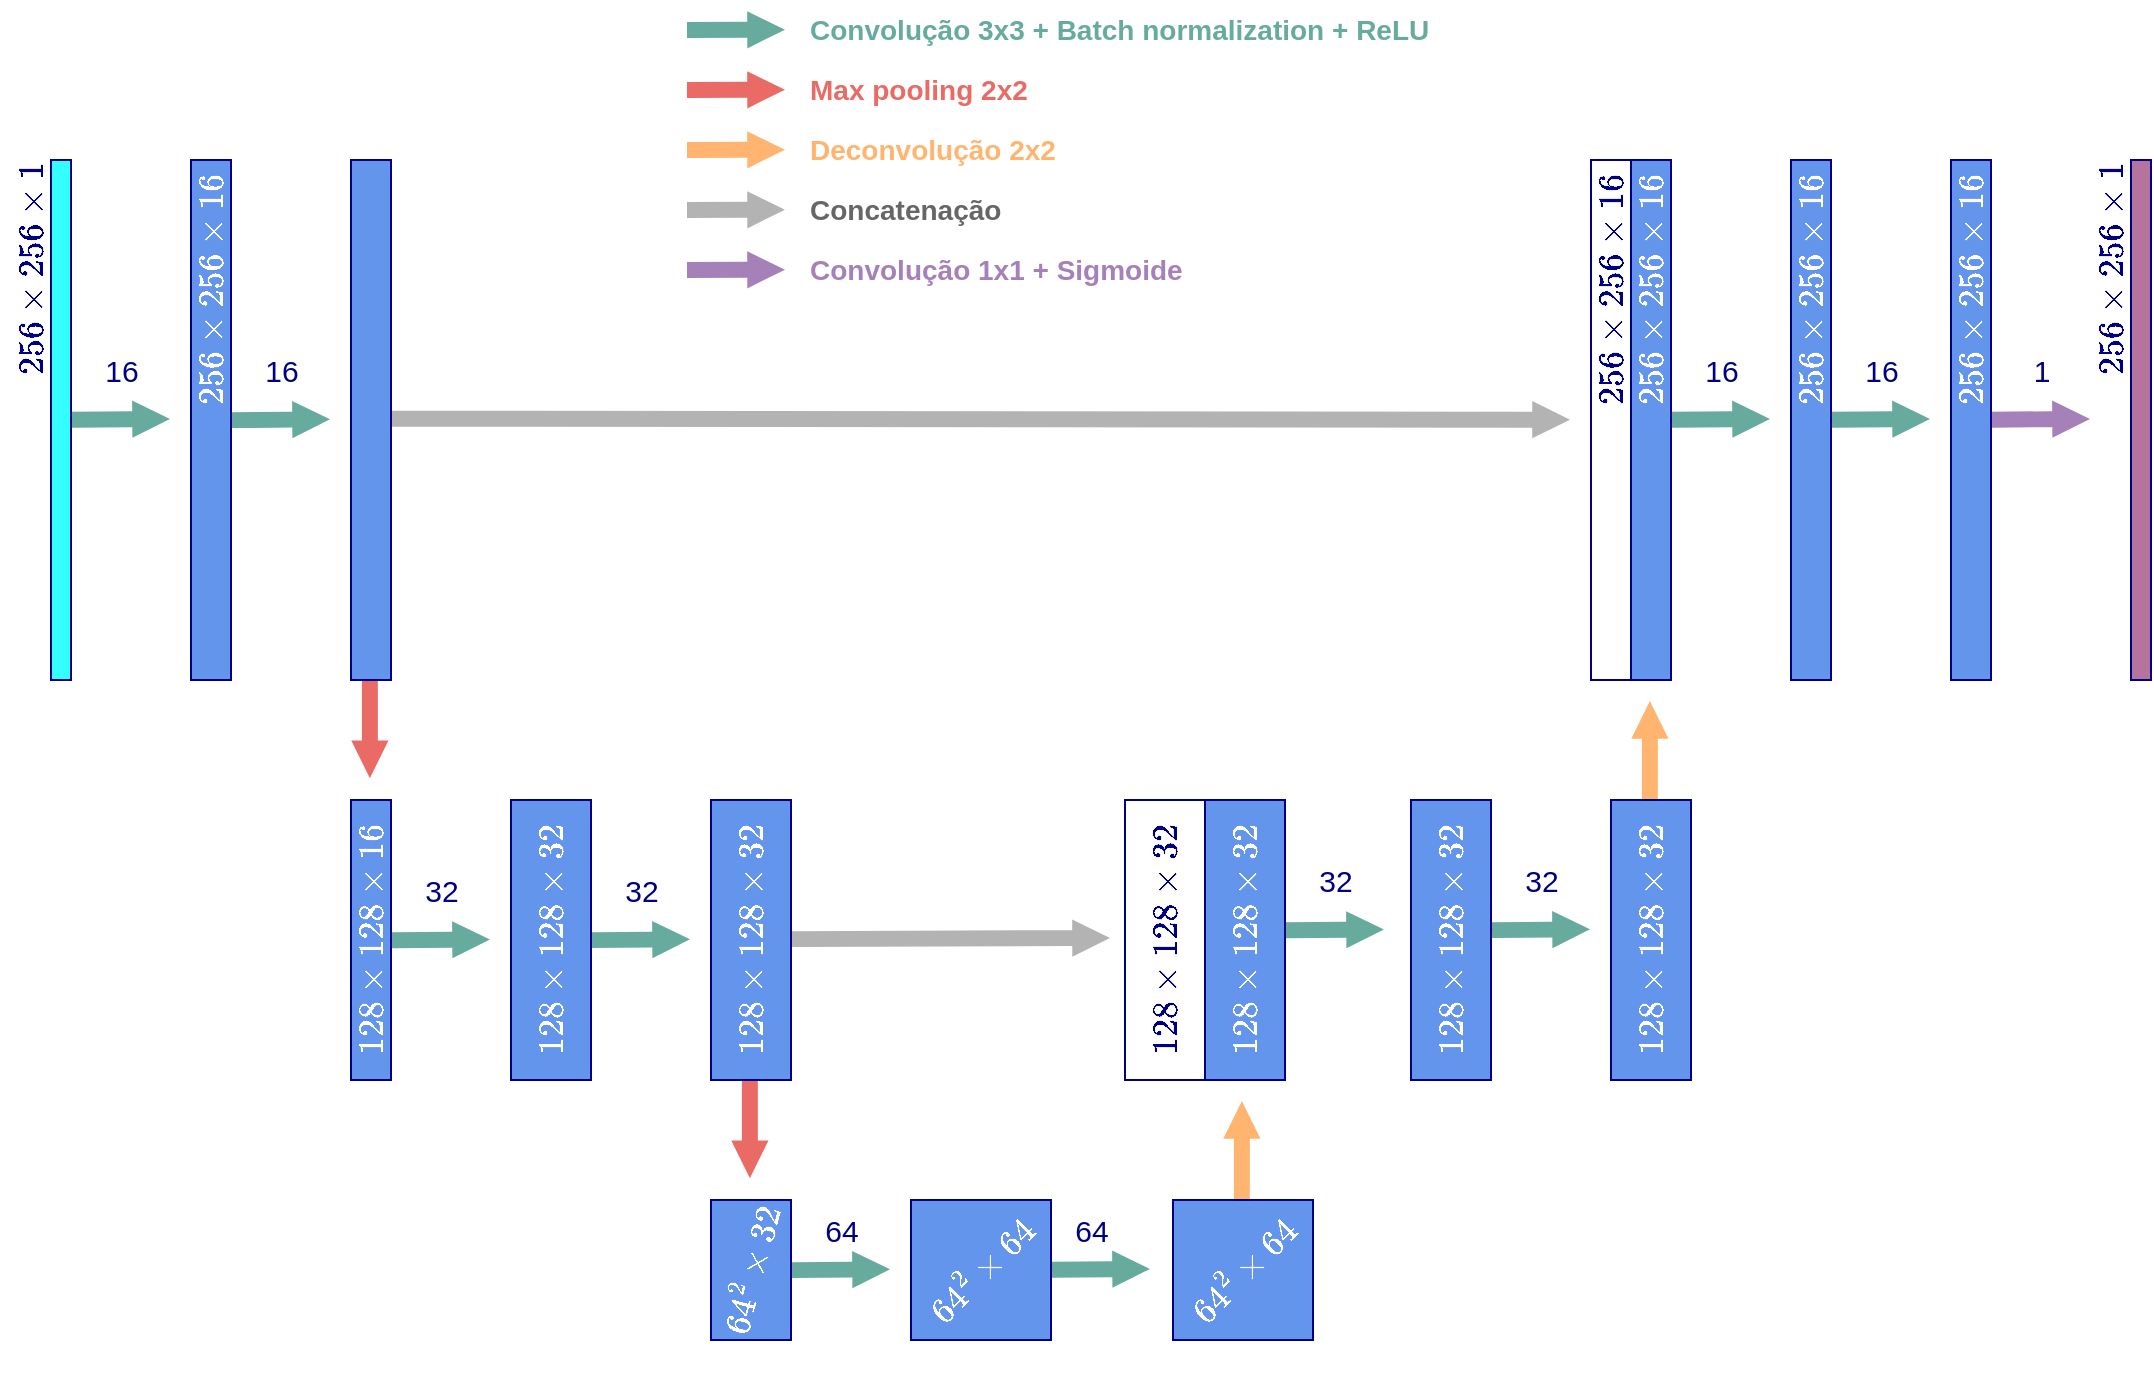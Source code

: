 <mxfile version="21.6.8" type="github">
  <diagram name="Página-1" id="35HbU1CjlxEVRmwq7WXa">
    <mxGraphModel dx="1912" dy="1071" grid="1" gridSize="10" guides="1" tooltips="1" connect="1" arrows="1" fold="1" page="1" pageScale="1" pageWidth="827" pageHeight="1169" math="1" shadow="0">
      <root>
        <mxCell id="0" />
        <mxCell id="1" parent="0" />
        <mxCell id="EHvD2iD8Bu7HrQftm9rs-176" value="" style="group" vertex="1" connectable="0" parent="1">
          <mxGeometry x="550" y="40" width="390" height="150" as="geometry" />
        </mxCell>
        <mxCell id="EHvD2iD8Bu7HrQftm9rs-23" value="" style="group" vertex="1" connectable="0" parent="EHvD2iD8Bu7HrQftm9rs-176">
          <mxGeometry width="390" height="30" as="geometry" />
        </mxCell>
        <mxCell id="EHvD2iD8Bu7HrQftm9rs-18" value="Convolução 3x3 + Batch normalization + ReLU" style="text;strokeColor=none;fillColor=none;align=left;verticalAlign=middle;whiteSpace=wrap;rounded=0;fontStyle=1;fontColor=#67AB9F;labelBorderColor=none;labelBackgroundColor=none;html=1;fontSize=14;" vertex="1" parent="EHvD2iD8Bu7HrQftm9rs-23">
          <mxGeometry x="60" width="330" height="30" as="geometry" />
        </mxCell>
        <mxCell id="EHvD2iD8Bu7HrQftm9rs-19" value="" style="shape=flexArrow;endArrow=classic;html=1;rounded=0;fillColor=#67AB9F;strokeColor=none;endWidth=9.648;endSize=5.958;width=7.974;" edge="1" parent="EHvD2iD8Bu7HrQftm9rs-23">
          <mxGeometry width="50" height="50" relative="1" as="geometry">
            <mxPoint y="15" as="sourcePoint" />
            <mxPoint x="50" y="14.83" as="targetPoint" />
          </mxGeometry>
        </mxCell>
        <mxCell id="EHvD2iD8Bu7HrQftm9rs-161" value="" style="group" vertex="1" connectable="0" parent="EHvD2iD8Bu7HrQftm9rs-176">
          <mxGeometry y="30" width="390" height="30" as="geometry" />
        </mxCell>
        <mxCell id="EHvD2iD8Bu7HrQftm9rs-162" value="Max pooling 2x2" style="text;strokeColor=none;fillColor=none;align=left;verticalAlign=middle;whiteSpace=wrap;rounded=0;fontStyle=1;fontColor=#EA6B66;labelBorderColor=none;labelBackgroundColor=none;html=1;fontSize=14;" vertex="1" parent="EHvD2iD8Bu7HrQftm9rs-161">
          <mxGeometry x="60" width="330" height="30" as="geometry" />
        </mxCell>
        <mxCell id="EHvD2iD8Bu7HrQftm9rs-163" value="" style="shape=flexArrow;endArrow=classic;html=1;rounded=0;fillColor=#EA6B66;strokeColor=none;endWidth=9.648;endSize=5.958;width=7.974;" edge="1" parent="EHvD2iD8Bu7HrQftm9rs-161">
          <mxGeometry width="50" height="50" relative="1" as="geometry">
            <mxPoint y="15" as="sourcePoint" />
            <mxPoint x="50" y="14.83" as="targetPoint" />
          </mxGeometry>
        </mxCell>
        <mxCell id="EHvD2iD8Bu7HrQftm9rs-164" value="" style="group" vertex="1" connectable="0" parent="EHvD2iD8Bu7HrQftm9rs-176">
          <mxGeometry y="60" width="390" height="30" as="geometry" />
        </mxCell>
        <mxCell id="EHvD2iD8Bu7HrQftm9rs-165" value="Deconvolução 2x2" style="text;strokeColor=none;fillColor=none;align=left;verticalAlign=middle;whiteSpace=wrap;rounded=0;fontStyle=1;fontColor=#FFB570;labelBorderColor=none;labelBackgroundColor=none;html=1;fontSize=14;" vertex="1" parent="EHvD2iD8Bu7HrQftm9rs-164">
          <mxGeometry x="60" width="330" height="30" as="geometry" />
        </mxCell>
        <mxCell id="EHvD2iD8Bu7HrQftm9rs-166" value="" style="shape=flexArrow;endArrow=classic;html=1;rounded=0;fillColor=#FFB570;strokeColor=none;endWidth=9.648;endSize=5.958;width=7.974;fontColor=#FFB570;" edge="1" parent="EHvD2iD8Bu7HrQftm9rs-164">
          <mxGeometry width="50" height="50" relative="1" as="geometry">
            <mxPoint y="15" as="sourcePoint" />
            <mxPoint x="50" y="14.83" as="targetPoint" />
          </mxGeometry>
        </mxCell>
        <mxCell id="EHvD2iD8Bu7HrQftm9rs-167" value="" style="group" vertex="1" connectable="0" parent="EHvD2iD8Bu7HrQftm9rs-176">
          <mxGeometry y="90" width="390" height="30" as="geometry" />
        </mxCell>
        <mxCell id="EHvD2iD8Bu7HrQftm9rs-168" value="Concatenação" style="text;strokeColor=none;fillColor=none;align=left;verticalAlign=middle;whiteSpace=wrap;rounded=0;fontStyle=1;fontColor=#666666;labelBorderColor=none;labelBackgroundColor=none;html=1;fontSize=14;" vertex="1" parent="EHvD2iD8Bu7HrQftm9rs-167">
          <mxGeometry x="60" width="330" height="30" as="geometry" />
        </mxCell>
        <mxCell id="EHvD2iD8Bu7HrQftm9rs-169" value="" style="shape=flexArrow;endArrow=classic;html=1;rounded=0;fillColor=#B3B3B3;strokeColor=none;endWidth=9.648;endSize=5.958;width=7.974;" edge="1" parent="EHvD2iD8Bu7HrQftm9rs-167">
          <mxGeometry width="50" height="50" relative="1" as="geometry">
            <mxPoint y="15" as="sourcePoint" />
            <mxPoint x="50" y="14.83" as="targetPoint" />
          </mxGeometry>
        </mxCell>
        <mxCell id="EHvD2iD8Bu7HrQftm9rs-170" value="" style="group" vertex="1" connectable="0" parent="EHvD2iD8Bu7HrQftm9rs-176">
          <mxGeometry y="120" width="390" height="30" as="geometry" />
        </mxCell>
        <mxCell id="EHvD2iD8Bu7HrQftm9rs-171" value="Convolução 1x1 + Sigmoide" style="text;strokeColor=none;fillColor=none;align=left;verticalAlign=middle;whiteSpace=wrap;rounded=0;fontStyle=1;fontColor=#A680B8;labelBorderColor=none;labelBackgroundColor=none;html=1;fontSize=14;" vertex="1" parent="EHvD2iD8Bu7HrQftm9rs-170">
          <mxGeometry x="60" width="330" height="30" as="geometry" />
        </mxCell>
        <mxCell id="EHvD2iD8Bu7HrQftm9rs-172" value="" style="shape=flexArrow;endArrow=classic;html=1;rounded=0;fillColor=#A680B8;strokeColor=none;endWidth=9.648;endSize=5.958;width=7.974;" edge="1" parent="EHvD2iD8Bu7HrQftm9rs-170">
          <mxGeometry width="50" height="50" relative="1" as="geometry">
            <mxPoint y="15" as="sourcePoint" />
            <mxPoint x="50" y="14.83" as="targetPoint" />
          </mxGeometry>
        </mxCell>
        <mxCell id="EHvD2iD8Bu7HrQftm9rs-177" value="" style="group" vertex="1" connectable="0" parent="1">
          <mxGeometry x="207.5" y="120" width="1075" height="590" as="geometry" />
        </mxCell>
        <mxCell id="EHvD2iD8Bu7HrQftm9rs-2" value="" style="rounded=0;whiteSpace=wrap;html=1;strokeColor=#000080;fillColor=#33FFFF;" vertex="1" parent="EHvD2iD8Bu7HrQftm9rs-177">
          <mxGeometry x="25" width="10" height="260" as="geometry" />
        </mxCell>
        <mxCell id="EHvD2iD8Bu7HrQftm9rs-3" value="" style="rounded=0;whiteSpace=wrap;html=1;strokeColor=#000080;fillColor=#6495ED;" vertex="1" parent="EHvD2iD8Bu7HrQftm9rs-177">
          <mxGeometry x="95" width="20" height="260" as="geometry" />
        </mxCell>
        <mxCell id="EHvD2iD8Bu7HrQftm9rs-22" value="" style="shape=flexArrow;endArrow=classic;html=1;rounded=0;fillColor=#67AB9F;strokeColor=none;endWidth=9.648;endSize=5.958;width=7.974;" edge="1" parent="EHvD2iD8Bu7HrQftm9rs-177">
          <mxGeometry width="50" height="50" relative="1" as="geometry">
            <mxPoint x="35" y="129.84" as="sourcePoint" />
            <mxPoint x="85" y="129.44" as="targetPoint" />
          </mxGeometry>
        </mxCell>
        <mxCell id="EHvD2iD8Bu7HrQftm9rs-24" value="" style="shape=flexArrow;endArrow=classic;html=1;rounded=0;fillColor=#67AB9F;strokeColor=none;endWidth=9.648;endSize=5.958;width=7.974;" edge="1" parent="EHvD2iD8Bu7HrQftm9rs-177">
          <mxGeometry width="50" height="50" relative="1" as="geometry">
            <mxPoint x="115" y="130.07" as="sourcePoint" />
            <mxPoint x="165" y="129.67" as="targetPoint" />
          </mxGeometry>
        </mxCell>
        <mxCell id="EHvD2iD8Bu7HrQftm9rs-25" value="" style="shape=flexArrow;endArrow=classic;html=1;rounded=0;fillColor=#EA6B66;strokeColor=none;endWidth=9.648;endSize=5.958;width=7.974;" edge="1" parent="EHvD2iD8Bu7HrQftm9rs-177">
          <mxGeometry width="50" height="50" relative="1" as="geometry">
            <mxPoint x="184.44" y="260" as="sourcePoint" />
            <mxPoint x="184.44" y="309.6" as="targetPoint" />
          </mxGeometry>
        </mxCell>
        <mxCell id="EHvD2iD8Bu7HrQftm9rs-26" value="" style="rounded=0;whiteSpace=wrap;html=1;strokeColor=#000080;fillColor=#6495ED;" vertex="1" parent="EHvD2iD8Bu7HrQftm9rs-177">
          <mxGeometry x="175" y="320" width="20" height="140" as="geometry" />
        </mxCell>
        <mxCell id="EHvD2iD8Bu7HrQftm9rs-31" value="16" style="text;html=1;strokeColor=none;fillColor=none;align=center;verticalAlign=middle;whiteSpace=wrap;rounded=0;fontColor=#000080;rotation=0;fontSize=15;" vertex="1" parent="EHvD2iD8Bu7HrQftm9rs-177">
          <mxGeometry x="45" y="90" width="30" height="30" as="geometry" />
        </mxCell>
        <mxCell id="EHvD2iD8Bu7HrQftm9rs-32" value="" style="rounded=0;whiteSpace=wrap;html=1;strokeColor=#000080;fillColor=#6495ED;" vertex="1" parent="EHvD2iD8Bu7HrQftm9rs-177">
          <mxGeometry x="175" width="20" height="260" as="geometry" />
        </mxCell>
        <mxCell id="EHvD2iD8Bu7HrQftm9rs-34" value="16" style="text;html=1;strokeColor=none;fillColor=none;align=center;verticalAlign=middle;whiteSpace=wrap;rounded=0;fontColor=#000080;rotation=0;fontSize=15;" vertex="1" parent="EHvD2iD8Bu7HrQftm9rs-177">
          <mxGeometry x="125" y="90" width="30" height="30" as="geometry" />
        </mxCell>
        <mxCell id="EHvD2iD8Bu7HrQftm9rs-36" value="$$128\times 128\times16$$" style="text;html=1;strokeColor=none;fillColor=none;align=center;verticalAlign=middle;whiteSpace=wrap;rounded=0;fontColor=#ffffff;rotation=-90;fontSize=15;" vertex="1" parent="EHvD2iD8Bu7HrQftm9rs-177">
          <mxGeometry x="155" y="375" width="60" height="30" as="geometry" />
        </mxCell>
        <mxCell id="EHvD2iD8Bu7HrQftm9rs-39" value="$$256\times256\times1$$" style="text;html=1;strokeColor=none;fillColor=none;align=center;verticalAlign=middle;whiteSpace=wrap;rounded=0;fontColor=#000080;rotation=-90;fontSize=15;" vertex="1" parent="EHvD2iD8Bu7HrQftm9rs-177">
          <mxGeometry x="-15" y="40" width="60" height="30" as="geometry" />
        </mxCell>
        <mxCell id="EHvD2iD8Bu7HrQftm9rs-40" value="" style="shape=flexArrow;endArrow=classic;html=1;rounded=0;fillColor=#67AB9F;strokeColor=none;endWidth=9.648;endSize=5.958;width=7.974;" edge="1" parent="EHvD2iD8Bu7HrQftm9rs-177">
          <mxGeometry width="50" height="50" relative="1" as="geometry">
            <mxPoint x="195" y="390.12" as="sourcePoint" />
            <mxPoint x="245" y="389.72" as="targetPoint" />
          </mxGeometry>
        </mxCell>
        <mxCell id="EHvD2iD8Bu7HrQftm9rs-43" value="" style="shape=flexArrow;endArrow=classic;html=1;rounded=0;fillColor=#67AB9F;strokeColor=none;endWidth=9.648;endSize=5.958;width=7.974;" edge="1" parent="EHvD2iD8Bu7HrQftm9rs-177">
          <mxGeometry width="50" height="50" relative="1" as="geometry">
            <mxPoint x="295" y="390.07" as="sourcePoint" />
            <mxPoint x="345" y="389.67" as="targetPoint" />
          </mxGeometry>
        </mxCell>
        <mxCell id="EHvD2iD8Bu7HrQftm9rs-47" value="" style="shape=flexArrow;endArrow=classic;html=1;rounded=0;fillColor=#EA6B66;strokeColor=none;endWidth=9.648;endSize=5.958;width=7.974;" edge="1" parent="EHvD2iD8Bu7HrQftm9rs-177">
          <mxGeometry width="50" height="50" relative="1" as="geometry">
            <mxPoint x="374.44" y="460" as="sourcePoint" />
            <mxPoint x="374.44" y="509.6" as="targetPoint" />
          </mxGeometry>
        </mxCell>
        <mxCell id="EHvD2iD8Bu7HrQftm9rs-48" value="32" style="text;html=1;strokeColor=none;fillColor=none;align=center;verticalAlign=middle;whiteSpace=wrap;rounded=0;fontColor=#000080;rotation=0;fontSize=15;" vertex="1" parent="EHvD2iD8Bu7HrQftm9rs-177">
          <mxGeometry x="205" y="350" width="30" height="30" as="geometry" />
        </mxCell>
        <mxCell id="EHvD2iD8Bu7HrQftm9rs-50" value="32" style="text;html=1;strokeColor=none;fillColor=none;align=center;verticalAlign=middle;whiteSpace=wrap;rounded=0;fontColor=#000080;rotation=0;fontSize=15;" vertex="1" parent="EHvD2iD8Bu7HrQftm9rs-177">
          <mxGeometry x="305" y="350" width="30" height="30" as="geometry" />
        </mxCell>
        <mxCell id="EHvD2iD8Bu7HrQftm9rs-57" value="" style="shape=flexArrow;endArrow=classic;html=1;rounded=0;fillColor=#67AB9F;strokeColor=none;endWidth=9.648;endSize=5.958;width=7.974;" edge="1" parent="EHvD2iD8Bu7HrQftm9rs-177">
          <mxGeometry width="50" height="50" relative="1" as="geometry">
            <mxPoint x="395" y="555.07" as="sourcePoint" />
            <mxPoint x="445" y="554.67" as="targetPoint" />
          </mxGeometry>
        </mxCell>
        <mxCell id="EHvD2iD8Bu7HrQftm9rs-72" value="64" style="text;html=1;strokeColor=none;fillColor=none;align=center;verticalAlign=middle;whiteSpace=wrap;rounded=0;fontColor=#000080;rotation=0;fontSize=15;" vertex="1" parent="EHvD2iD8Bu7HrQftm9rs-177">
          <mxGeometry x="405" y="520" width="30" height="30" as="geometry" />
        </mxCell>
        <mxCell id="EHvD2iD8Bu7HrQftm9rs-74" value="" style="shape=flexArrow;endArrow=classic;html=1;rounded=0;fillColor=#67AB9F;strokeColor=none;endWidth=9.648;endSize=5.958;width=7.974;" edge="1" parent="EHvD2iD8Bu7HrQftm9rs-177">
          <mxGeometry width="50" height="50" relative="1" as="geometry">
            <mxPoint x="525" y="554.84" as="sourcePoint" />
            <mxPoint x="575" y="554.44" as="targetPoint" />
          </mxGeometry>
        </mxCell>
        <mxCell id="EHvD2iD8Bu7HrQftm9rs-78" value="64" style="text;html=1;strokeColor=none;fillColor=none;align=center;verticalAlign=middle;whiteSpace=wrap;rounded=0;fontColor=#000080;rotation=0;fontSize=15;" vertex="1" parent="EHvD2iD8Bu7HrQftm9rs-177">
          <mxGeometry x="530" y="520" width="30" height="30" as="geometry" />
        </mxCell>
        <mxCell id="EHvD2iD8Bu7HrQftm9rs-80" value="" style="rounded=0;whiteSpace=wrap;html=1;strokeColor=#000080;fillColor=#FFFFFF;" vertex="1" parent="EHvD2iD8Bu7HrQftm9rs-177">
          <mxGeometry x="562" y="320" width="40" height="140" as="geometry" />
        </mxCell>
        <mxCell id="EHvD2iD8Bu7HrQftm9rs-81" value="" style="rounded=0;whiteSpace=wrap;html=1;strokeColor=#000080;fillColor=#6495ED;" vertex="1" parent="EHvD2iD8Bu7HrQftm9rs-177">
          <mxGeometry x="602" y="320" width="40" height="140" as="geometry" />
        </mxCell>
        <mxCell id="EHvD2iD8Bu7HrQftm9rs-82" value="" style="shape=flexArrow;endArrow=classic;html=1;rounded=0;fillColor=#B3B3B3;strokeColor=none;endWidth=9.648;endSize=5.958;width=7.974;" edge="1" parent="EHvD2iD8Bu7HrQftm9rs-177">
          <mxGeometry width="50" height="50" relative="1" as="geometry">
            <mxPoint x="395" y="389.56" as="sourcePoint" />
            <mxPoint x="555" y="389" as="targetPoint" />
          </mxGeometry>
        </mxCell>
        <mxCell id="EHvD2iD8Bu7HrQftm9rs-92" value="" style="rounded=0;whiteSpace=wrap;html=1;strokeColor=#000080;fillColor=#6495ED;" vertex="1" parent="EHvD2iD8Bu7HrQftm9rs-177">
          <mxGeometry x="815" width="20" height="260" as="geometry" />
        </mxCell>
        <mxCell id="EHvD2iD8Bu7HrQftm9rs-93" value="" style="rounded=0;whiteSpace=wrap;html=1;strokeColor=#000080;fillColor=default;" vertex="1" parent="EHvD2iD8Bu7HrQftm9rs-177">
          <mxGeometry x="795" width="20" height="260" as="geometry" />
        </mxCell>
        <mxCell id="EHvD2iD8Bu7HrQftm9rs-94" value="" style="shape=flexArrow;endArrow=classic;html=1;rounded=0;fillColor=#B3B3B3;strokeColor=none;endWidth=9.648;endSize=5.958;width=7.974;" edge="1" parent="EHvD2iD8Bu7HrQftm9rs-177">
          <mxGeometry width="50" height="50" relative="1" as="geometry">
            <mxPoint x="195" y="129.33" as="sourcePoint" />
            <mxPoint x="785" y="129.89" as="targetPoint" />
          </mxGeometry>
        </mxCell>
        <mxCell id="EHvD2iD8Bu7HrQftm9rs-95" value="$$256\times256\times16$$" style="text;html=1;strokeColor=none;fillColor=none;align=center;verticalAlign=middle;whiteSpace=wrap;rounded=0;fontColor=#ffffff;rotation=-90;fontSize=15;" vertex="1" parent="EHvD2iD8Bu7HrQftm9rs-177">
          <mxGeometry x="75" y="50" width="60" height="30" as="geometry" />
        </mxCell>
        <mxCell id="EHvD2iD8Bu7HrQftm9rs-100" value="$$256\times256\times16$$" style="text;html=1;strokeColor=none;fillColor=none;align=center;verticalAlign=middle;whiteSpace=wrap;rounded=0;fontColor=#ffffff;rotation=-90;fontSize=15;" vertex="1" parent="EHvD2iD8Bu7HrQftm9rs-177">
          <mxGeometry x="175" y="40" width="60" height="30" as="geometry" />
        </mxCell>
        <mxCell id="EHvD2iD8Bu7HrQftm9rs-104" value="" style="group" vertex="1" connectable="0" parent="EHvD2iD8Bu7HrQftm9rs-177">
          <mxGeometry x="255" y="320" width="40" height="140" as="geometry" />
        </mxCell>
        <mxCell id="EHvD2iD8Bu7HrQftm9rs-41" value="" style="rounded=0;whiteSpace=wrap;html=1;strokeColor=#000080;fillColor=#6495ED;" vertex="1" parent="EHvD2iD8Bu7HrQftm9rs-104">
          <mxGeometry width="40" height="140" as="geometry" />
        </mxCell>
        <mxCell id="EHvD2iD8Bu7HrQftm9rs-97" value="$$128\times 128\times32$$" style="text;html=1;strokeColor=none;fillColor=none;align=center;verticalAlign=middle;whiteSpace=wrap;rounded=0;fontColor=#FFFFFF;rotation=-90;fontSize=15;" vertex="1" parent="EHvD2iD8Bu7HrQftm9rs-104">
          <mxGeometry x="-10" y="55" width="60" height="30" as="geometry" />
        </mxCell>
        <mxCell id="EHvD2iD8Bu7HrQftm9rs-105" value="" style="group" vertex="1" connectable="0" parent="EHvD2iD8Bu7HrQftm9rs-177">
          <mxGeometry x="355" y="320" width="40" height="140" as="geometry" />
        </mxCell>
        <mxCell id="EHvD2iD8Bu7HrQftm9rs-46" value="" style="rounded=0;whiteSpace=wrap;html=1;strokeColor=#000080;fillColor=#6495ED;" vertex="1" parent="EHvD2iD8Bu7HrQftm9rs-105">
          <mxGeometry width="40" height="140" as="geometry" />
        </mxCell>
        <mxCell id="EHvD2iD8Bu7HrQftm9rs-102" value="$$128\times 128\times32$$" style="text;html=1;strokeColor=none;fillColor=none;align=center;verticalAlign=middle;whiteSpace=wrap;rounded=0;fontColor=#FFFFFF;rotation=-90;fontSize=15;" vertex="1" parent="EHvD2iD8Bu7HrQftm9rs-105">
          <mxGeometry x="-10" y="55" width="60" height="30" as="geometry" />
        </mxCell>
        <mxCell id="EHvD2iD8Bu7HrQftm9rs-106" value="" style="group" vertex="1" connectable="0" parent="EHvD2iD8Bu7HrQftm9rs-177">
          <mxGeometry x="352.747" y="520" width="44.507" height="70" as="geometry" />
        </mxCell>
        <mxCell id="EHvD2iD8Bu7HrQftm9rs-69" value="" style="rounded=0;whiteSpace=wrap;html=1;strokeColor=#000080;fillColor=#6495ED;" vertex="1" parent="EHvD2iD8Bu7HrQftm9rs-106">
          <mxGeometry x="2.253" width="40" height="70" as="geometry" />
        </mxCell>
        <mxCell id="EHvD2iD8Bu7HrQftm9rs-51" value="$$64^2\times32$$" style="text;html=1;strokeColor=none;fillColor=none;align=center;verticalAlign=middle;whiteSpace=wrap;rounded=0;fontColor=#FFFFFF;rotation=-75;fontSize=15;" vertex="1" parent="EHvD2iD8Bu7HrQftm9rs-106">
          <mxGeometry x="-7.747" y="20" width="60" height="30" as="geometry" />
        </mxCell>
        <mxCell id="EHvD2iD8Bu7HrQftm9rs-107" value="" style="group" vertex="1" connectable="0" parent="EHvD2iD8Bu7HrQftm9rs-177">
          <mxGeometry x="455" y="520" width="70" height="70" as="geometry" />
        </mxCell>
        <mxCell id="EHvD2iD8Bu7HrQftm9rs-56" value="" style="rounded=0;whiteSpace=wrap;html=1;strokeColor=#000080;fillColor=#6495ED;" vertex="1" parent="EHvD2iD8Bu7HrQftm9rs-107">
          <mxGeometry width="70" height="70" as="geometry" />
        </mxCell>
        <mxCell id="EHvD2iD8Bu7HrQftm9rs-99" value="$$64^2\times 64$$" style="text;html=1;strokeColor=none;fillColor=none;align=center;verticalAlign=middle;whiteSpace=wrap;rounded=0;fontColor=#FFFFFF;rotation=-45;fontSize=15;" vertex="1" parent="EHvD2iD8Bu7HrQftm9rs-107">
          <mxGeometry x="5" y="20" width="60" height="30" as="geometry" />
        </mxCell>
        <mxCell id="EHvD2iD8Bu7HrQftm9rs-108" value="" style="group" vertex="1" connectable="0" parent="EHvD2iD8Bu7HrQftm9rs-177">
          <mxGeometry x="586" y="520" width="70" height="70" as="geometry" />
        </mxCell>
        <mxCell id="EHvD2iD8Bu7HrQftm9rs-73" value="" style="rounded=0;whiteSpace=wrap;html=1;strokeColor=#000080;fillColor=#6495ED;" vertex="1" parent="EHvD2iD8Bu7HrQftm9rs-108">
          <mxGeometry width="70" height="70" as="geometry" />
        </mxCell>
        <mxCell id="EHvD2iD8Bu7HrQftm9rs-103" value="$$64^2\times 64$$" style="text;html=1;strokeColor=none;fillColor=none;align=center;verticalAlign=middle;whiteSpace=wrap;rounded=0;fontColor=#FFFFFF;rotation=-45;fontSize=15;" vertex="1" parent="EHvD2iD8Bu7HrQftm9rs-108">
          <mxGeometry x="5" y="20" width="60" height="30" as="geometry" />
        </mxCell>
        <mxCell id="EHvD2iD8Bu7HrQftm9rs-109" value="" style="shape=flexArrow;endArrow=classic;html=1;rounded=0;fillColor=#FFB570;strokeColor=none;endWidth=9.648;endSize=5.958;width=7.974;fontColor=#FFB570;" edge="1" parent="EHvD2iD8Bu7HrQftm9rs-177">
          <mxGeometry width="50" height="50" relative="1" as="geometry">
            <mxPoint x="620.44" y="520" as="sourcePoint" />
            <mxPoint x="620.44" y="470" as="targetPoint" />
            <Array as="points">
              <mxPoint x="620.44" y="500" />
            </Array>
          </mxGeometry>
        </mxCell>
        <mxCell id="EHvD2iD8Bu7HrQftm9rs-111" value="" style="shape=flexArrow;endArrow=classic;html=1;rounded=0;fillColor=#67AB9F;strokeColor=none;endWidth=9.648;endSize=5.958;width=7.974;" edge="1" parent="EHvD2iD8Bu7HrQftm9rs-177">
          <mxGeometry width="50" height="50" relative="1" as="geometry">
            <mxPoint x="642" y="385.12" as="sourcePoint" />
            <mxPoint x="692" y="384.72" as="targetPoint" />
          </mxGeometry>
        </mxCell>
        <mxCell id="EHvD2iD8Bu7HrQftm9rs-112" value="" style="shape=flexArrow;endArrow=classic;html=1;rounded=0;fillColor=#67AB9F;strokeColor=none;endWidth=9.648;endSize=5.958;width=7.974;" edge="1" parent="EHvD2iD8Bu7HrQftm9rs-177">
          <mxGeometry width="50" height="50" relative="1" as="geometry">
            <mxPoint x="745" y="385.07" as="sourcePoint" />
            <mxPoint x="795" y="384.67" as="targetPoint" />
          </mxGeometry>
        </mxCell>
        <mxCell id="EHvD2iD8Bu7HrQftm9rs-113" value="32" style="text;html=1;strokeColor=none;fillColor=none;align=center;verticalAlign=middle;whiteSpace=wrap;rounded=0;fontColor=#000080;rotation=0;fontSize=15;" vertex="1" parent="EHvD2iD8Bu7HrQftm9rs-177">
          <mxGeometry x="652" y="345" width="30" height="30" as="geometry" />
        </mxCell>
        <mxCell id="EHvD2iD8Bu7HrQftm9rs-114" value="32" style="text;html=1;strokeColor=none;fillColor=none;align=center;verticalAlign=middle;whiteSpace=wrap;rounded=0;fontColor=#000080;rotation=0;fontSize=15;" vertex="1" parent="EHvD2iD8Bu7HrQftm9rs-177">
          <mxGeometry x="755" y="345" width="30" height="30" as="geometry" />
        </mxCell>
        <mxCell id="EHvD2iD8Bu7HrQftm9rs-115" value="" style="group" vertex="1" connectable="0" parent="EHvD2iD8Bu7HrQftm9rs-177">
          <mxGeometry x="705" y="320" width="40" height="140" as="geometry" />
        </mxCell>
        <mxCell id="EHvD2iD8Bu7HrQftm9rs-116" value="" style="rounded=0;whiteSpace=wrap;html=1;strokeColor=#000080;fillColor=#6495ED;" vertex="1" parent="EHvD2iD8Bu7HrQftm9rs-115">
          <mxGeometry width="40" height="140" as="geometry" />
        </mxCell>
        <mxCell id="EHvD2iD8Bu7HrQftm9rs-117" value="$$128\times 128\times32$$" style="text;html=1;strokeColor=none;fillColor=none;align=center;verticalAlign=middle;whiteSpace=wrap;rounded=0;fontColor=#FFFFFF;rotation=-90;fontSize=15;" vertex="1" parent="EHvD2iD8Bu7HrQftm9rs-115">
          <mxGeometry x="-10" y="55" width="60" height="30" as="geometry" />
        </mxCell>
        <mxCell id="EHvD2iD8Bu7HrQftm9rs-118" value="" style="group" vertex="1" connectable="0" parent="EHvD2iD8Bu7HrQftm9rs-177">
          <mxGeometry x="805" y="320" width="40" height="140" as="geometry" />
        </mxCell>
        <mxCell id="EHvD2iD8Bu7HrQftm9rs-119" value="" style="rounded=0;whiteSpace=wrap;html=1;strokeColor=#000080;fillColor=#6495ED;" vertex="1" parent="EHvD2iD8Bu7HrQftm9rs-118">
          <mxGeometry width="40" height="140" as="geometry" />
        </mxCell>
        <mxCell id="EHvD2iD8Bu7HrQftm9rs-120" value="$$128\times 128\times32$$" style="text;html=1;strokeColor=none;fillColor=none;align=center;verticalAlign=middle;whiteSpace=wrap;rounded=0;fontColor=#FFFFFF;rotation=-90;fontSize=15;" vertex="1" parent="EHvD2iD8Bu7HrQftm9rs-118">
          <mxGeometry x="-10" y="55" width="60" height="30" as="geometry" />
        </mxCell>
        <mxCell id="EHvD2iD8Bu7HrQftm9rs-121" value="$$128\times 128\times32$$" style="text;html=1;strokeColor=none;fillColor=none;align=center;verticalAlign=middle;whiteSpace=wrap;rounded=0;fontColor=#FFFFFF;rotation=-90;fontSize=15;" vertex="1" parent="EHvD2iD8Bu7HrQftm9rs-177">
          <mxGeometry x="592" y="375" width="60" height="30" as="geometry" />
        </mxCell>
        <mxCell id="EHvD2iD8Bu7HrQftm9rs-122" value="$$128\times 128\times32$$" style="text;html=1;strokeColor=none;fillColor=none;align=center;verticalAlign=middle;whiteSpace=wrap;rounded=0;fontColor=#000080;rotation=-90;fontSize=15;" vertex="1" parent="EHvD2iD8Bu7HrQftm9rs-177">
          <mxGeometry x="552" y="375" width="60" height="30" as="geometry" />
        </mxCell>
        <mxCell id="EHvD2iD8Bu7HrQftm9rs-126" value="" style="shape=flexArrow;endArrow=classic;html=1;rounded=0;fillColor=#FFB570;strokeColor=none;endWidth=9.648;endSize=5.958;width=7.974;fontColor=#FFB570;" edge="1" parent="EHvD2iD8Bu7HrQftm9rs-177">
          <mxGeometry width="50" height="50" relative="1" as="geometry">
            <mxPoint x="824.44" y="320" as="sourcePoint" />
            <mxPoint x="824.44" y="270" as="targetPoint" />
            <Array as="points">
              <mxPoint x="824.44" y="300" />
            </Array>
          </mxGeometry>
        </mxCell>
        <mxCell id="EHvD2iD8Bu7HrQftm9rs-127" value="$$256\times256\times16$$" style="text;html=1;strokeColor=none;fillColor=none;align=center;verticalAlign=middle;whiteSpace=wrap;rounded=0;fontColor=#ffffff;rotation=-90;fontSize=15;" vertex="1" parent="EHvD2iD8Bu7HrQftm9rs-177">
          <mxGeometry x="795" y="50" width="60" height="30" as="geometry" />
        </mxCell>
        <mxCell id="EHvD2iD8Bu7HrQftm9rs-128" value="$$256\times256\times16$$" style="text;html=1;strokeColor=none;fillColor=none;align=center;verticalAlign=middle;whiteSpace=wrap;rounded=0;fontColor=#000080;rotation=-90;fontSize=15;" vertex="1" parent="EHvD2iD8Bu7HrQftm9rs-177">
          <mxGeometry x="775" y="50" width="60" height="30" as="geometry" />
        </mxCell>
        <mxCell id="EHvD2iD8Bu7HrQftm9rs-129" value="" style="shape=flexArrow;endArrow=classic;html=1;rounded=0;fillColor=#67AB9F;strokeColor=none;endWidth=9.648;endSize=5.958;width=7.974;" edge="1" parent="EHvD2iD8Bu7HrQftm9rs-177">
          <mxGeometry width="50" height="50" relative="1" as="geometry">
            <mxPoint x="835" y="129.84" as="sourcePoint" />
            <mxPoint x="885" y="129.44" as="targetPoint" />
          </mxGeometry>
        </mxCell>
        <mxCell id="EHvD2iD8Bu7HrQftm9rs-130" value="" style="rounded=0;whiteSpace=wrap;html=1;strokeColor=#000080;fillColor=#6495ED;" vertex="1" parent="EHvD2iD8Bu7HrQftm9rs-177">
          <mxGeometry x="895" width="20" height="260" as="geometry" />
        </mxCell>
        <mxCell id="EHvD2iD8Bu7HrQftm9rs-131" value="16" style="text;html=1;strokeColor=none;fillColor=none;align=center;verticalAlign=middle;whiteSpace=wrap;rounded=0;fontColor=#000080;rotation=0;fontSize=15;" vertex="1" parent="EHvD2iD8Bu7HrQftm9rs-177">
          <mxGeometry x="845" y="90" width="30" height="30" as="geometry" />
        </mxCell>
        <mxCell id="EHvD2iD8Bu7HrQftm9rs-132" value="$$256\times256\times16$$" style="text;html=1;strokeColor=none;fillColor=none;align=center;verticalAlign=middle;whiteSpace=wrap;rounded=0;fontColor=#ffffff;rotation=-90;fontSize=15;" vertex="1" parent="EHvD2iD8Bu7HrQftm9rs-177">
          <mxGeometry x="875" y="50" width="60" height="30" as="geometry" />
        </mxCell>
        <mxCell id="EHvD2iD8Bu7HrQftm9rs-133" value="" style="shape=flexArrow;endArrow=classic;html=1;rounded=0;fillColor=#67AB9F;strokeColor=none;endWidth=9.648;endSize=5.958;width=7.974;" edge="1" parent="EHvD2iD8Bu7HrQftm9rs-177">
          <mxGeometry width="50" height="50" relative="1" as="geometry">
            <mxPoint x="915" y="129.84" as="sourcePoint" />
            <mxPoint x="965" y="129.44" as="targetPoint" />
          </mxGeometry>
        </mxCell>
        <mxCell id="EHvD2iD8Bu7HrQftm9rs-134" value="" style="rounded=0;whiteSpace=wrap;html=1;strokeColor=#000080;fillColor=#6495ED;" vertex="1" parent="EHvD2iD8Bu7HrQftm9rs-177">
          <mxGeometry x="975" width="20" height="260" as="geometry" />
        </mxCell>
        <mxCell id="EHvD2iD8Bu7HrQftm9rs-135" value="16" style="text;html=1;strokeColor=none;fillColor=none;align=center;verticalAlign=middle;whiteSpace=wrap;rounded=0;fontColor=#000080;rotation=0;fontSize=15;" vertex="1" parent="EHvD2iD8Bu7HrQftm9rs-177">
          <mxGeometry x="925" y="90" width="30" height="30" as="geometry" />
        </mxCell>
        <mxCell id="EHvD2iD8Bu7HrQftm9rs-136" value="$$256\times256\times16$$" style="text;html=1;strokeColor=none;fillColor=none;align=center;verticalAlign=middle;whiteSpace=wrap;rounded=0;fontColor=#ffffff;rotation=-90;fontSize=15;" vertex="1" parent="EHvD2iD8Bu7HrQftm9rs-177">
          <mxGeometry x="955" y="50" width="60" height="30" as="geometry" />
        </mxCell>
        <mxCell id="EHvD2iD8Bu7HrQftm9rs-137" value="" style="shape=flexArrow;endArrow=classic;html=1;rounded=0;fillColor=#A680B8;strokeColor=none;endWidth=9.648;endSize=5.958;width=7.974;fontColor=#33FFFF;" edge="1" parent="EHvD2iD8Bu7HrQftm9rs-177">
          <mxGeometry width="50" height="50" relative="1" as="geometry">
            <mxPoint x="995" y="129.84" as="sourcePoint" />
            <mxPoint x="1045" y="129.44" as="targetPoint" />
          </mxGeometry>
        </mxCell>
        <mxCell id="EHvD2iD8Bu7HrQftm9rs-138" value="1" style="text;html=1;strokeColor=none;fillColor=none;align=center;verticalAlign=middle;whiteSpace=wrap;rounded=0;fontColor=#000080;rotation=0;fontSize=15;" vertex="1" parent="EHvD2iD8Bu7HrQftm9rs-177">
          <mxGeometry x="1005" y="90" width="30" height="30" as="geometry" />
        </mxCell>
        <mxCell id="EHvD2iD8Bu7HrQftm9rs-142" value="" style="rounded=0;whiteSpace=wrap;html=1;strokeColor=#000080;fillColor=#B5739D;" vertex="1" parent="EHvD2iD8Bu7HrQftm9rs-177">
          <mxGeometry x="1065" width="10" height="260" as="geometry" />
        </mxCell>
        <mxCell id="EHvD2iD8Bu7HrQftm9rs-143" value="$$256\times256\times1$$" style="text;html=1;strokeColor=none;fillColor=none;align=center;verticalAlign=middle;whiteSpace=wrap;rounded=0;fontColor=#000080;rotation=-90;fontSize=15;" vertex="1" parent="EHvD2iD8Bu7HrQftm9rs-177">
          <mxGeometry x="1025" y="40" width="60" height="30" as="geometry" />
        </mxCell>
      </root>
    </mxGraphModel>
  </diagram>
</mxfile>
